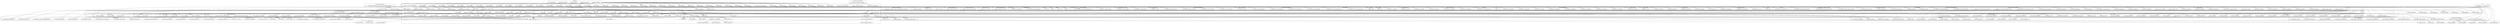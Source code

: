 digraph {
graph [overlap=false]
subgraph cluster_Catalyst_Dispatcher {
	label="Catalyst::Dispatcher";
	"Catalyst::Dispatcher::_invoke_as_path";
	"Catalyst::Dispatcher::setup_actions";
	"Catalyst::Dispatcher::get_actions";
	"Catalyst::Dispatcher::prepare_action";
	"Catalyst::Dispatcher::forward";
	"Catalyst::Dispatcher::new";
	"Catalyst::Dispatcher::get_action";
	"Catalyst::Dispatcher::dispatch";
	"Catalyst::Dispatcher::_find_component";
}
subgraph cluster_Catalyst {
	label="Catalyst";
	"Catalyst::path_to";
	"Catalyst::_context_class_accessor";
	"Catalyst::stats";
	"Catalyst::state";
	"Catalyst::_engine_accessor";
	"Catalyst::prepare";
	"Catalyst::setup_log";
	"Catalyst::setup_stats";
	"Catalyst::__ANON__[Catalyst.pm:44]";
	"Catalyst::BEGIN@41";
	"Catalyst::BEGIN@12";
	"Catalyst::depth";
	"Catalyst::log_request";
	"Catalyst::finalize_headers";
	"Catalyst::_engine_loader_accessor";
	"Catalyst::BEGIN@15";
	"Catalyst::prepare_request";
	"Catalyst::handle_request";
	"Catalyst::get_actions";
	"Catalyst::DESTROY";
	"Catalyst::BEGIN@36";
	"Catalyst::_has_uploadtmp";
	"Catalyst::BEGIN@37";
	"Catalyst::prepare_uploads";
	"Catalyst::execute";
	"Catalyst::BEGIN@23";
	"Catalyst::setup_components";
	"Catalyst::model";
	"Catalyst::error";
	"Catalyst::_setup_finished_accessor";
	"Catalyst::BEGIN@28";
	"Catalyst::BEGIN@25";
	"Catalyst::component";
	"Catalyst::setup_engine";
	"Catalyst::BEGIN@32";
	"Catalyst::finalize";
	"Catalyst::_filter_component";
	"Catalyst::BEGIN@27";
	"Catalyst::BEGIN@3";
	"Catalyst::CORE:sort";
	"Catalyst::_response_class_accessor";
	"Catalyst::__ANON__[Catalyst.pm:43]";
	"Catalyst::_request_class_accessor";
	"Catalyst::setup";
	"Catalyst::prepare_cookies";
	"Catalyst::BEGIN@358";
	"Catalyst::dispatch";
	"Catalyst::BEGIN@21";
	"Catalyst::import";
	"Catalyst::BEGIN@4";
	"Catalyst::_components_accessor";
	"Catalyst::setup_plugins";
	"Catalyst::BEGIN@35";
	"Catalyst::BEGIN@34";
	"Catalyst::locate_components";
	"Catalyst::req";
	"Catalyst::BEGIN@1683";
	"Catalyst::BEGIN@10";
	"Catalyst::stack";
	"Catalyst::_register_plugin";
	"Catalyst::psgi_app";
	"Catalyst::__ANON__[Catalyst.pm:48]";
	"Catalyst::BEGIN@9";
	"Catalyst::prepare_path";
	"Catalyst::CORE:match";
	"Catalyst::finalize_uploads";
	"Catalyst::BEGIN@1665";
	"Catalyst::response";
	"Catalyst::prepare_headers";
	"Catalyst::use_stats";
	"Catalyst::BEGIN@31";
	"Catalyst::finalize_body";
	"Catalyst::BEGIN@33";
	"Catalyst::finalize_cookies";
	"Catalyst::_stats_class_accessor";
	"Catalyst::BEGIN@13";
	"Catalyst::BEGIN@16";
	"Catalyst::_loading_psgi_file_accessor";
	"Catalyst::prepare_body_parameters";
	"Catalyst::_dispatcher_class_accessor";
	"Catalyst::BEGIN@29";
	"Catalyst::BEGIN@19";
	"Catalyst::_log_accessor";
	"Catalyst::forward";
	"Catalyst::prepare_body";
	"Catalyst::__ANON__[Catalyst.pm:1155]";
	"Catalyst::BEGIN@7";
	"Catalyst::setup_component";
	"Catalyst::_arguments_accessor";
	"Catalyst::BEGIN@3427";
	"Catalyst::prepare_parameters";
	"Catalyst::__ANON__[Catalyst.pm:2032]";
	"Catalyst::get_action";
	"Catalyst::BEGIN@8";
	"Catalyst::res";
	"Catalyst::BEGIN@22";
	"Catalyst::request";
	"Catalyst::BEGIN@18";
	"Catalyst::__ANON__[Catalyst.pm:1966]";
	"Catalyst::BEGIN@24";
	"Catalyst::BEGIN@30";
	"Catalyst::prepare_action";
	"Catalyst::__ANON__[Catalyst.pm:64]";
	"Catalyst::BEGIN@17";
	"Catalyst::BEGIN@1154";
	"Catalyst::BEGIN@39";
	"Catalyst::prepare_read";
	"Catalyst::CORE:ftdir";
	"Catalyst::_dispatcher_accessor";
	"Catalyst::debug";
	"Catalyst::setup_finalize";
	"Catalyst::new";
	"Catalyst::BEGIN@14";
	"Catalyst::BEGIN@20";
	"Catalyst::config";
	"Catalyst::prepare_query_parameters";
	"Catalyst::BEGIN@11";
	"Catalyst::BEGIN@26";
	"Catalyst::BEGIN@6";
	"Catalyst::setup_dispatcher";
	"Catalyst::setup_home";
	"Catalyst::log_response";
	"Catalyst::__ANON__[Catalyst.pm:56]";
	"Catalyst::CORE:subst";
	"Catalyst::BEGIN@38";
	"Catalyst::prepare_connection";
	"Catalyst::setup_actions";
}
subgraph cluster_Class_MOP_Mixin_HasMethods {
	label="Class::MOP::Mixin::HasMethods";
	"Class::MOP::Mixin::HasMethods::has_method";
	"Class::MOP::Mixin::HasMethods::add_method";
	"Class::MOP::Mixin::HasMethods::get_method";
}
subgraph cluster_Catalyst_DispatchType_Index {
	label="Catalyst::DispatchType::Index";
	"Catalyst::DispatchType::Index::match";
}
subgraph cluster_Catalyst_Exception {
	label="Catalyst::Exception";
	"Catalyst::Exception::meta";
	"Catalyst::Exception::BEGIN@63";
	"Catalyst::Exception::BEGIN@61";
	"Catalyst::Exception::BEGIN@58";
	"Catalyst::Exception::BEGIN@59";
}
subgraph cluster_CatalystX_Test_MockContext {
	label="CatalystX::Test::MockContext";
	"CatalystX::Test::MockContext::__ANON__[CatalystX/Test/MockContext.pm:26]";
}
subgraph cluster_Catalyst_Component {
	label="Catalyst::Component";
	"Catalyst::Component::expand_modules";
	"Catalyst::Component::COMPONENT";
	"Catalyst::Component::__plugins_accessor";
}
subgraph cluster_Catalyst_Request_Upload {
	label="Catalyst::Request::Upload";
	"Catalyst::Request::Upload::BEGIN@8";
	"Catalyst::Request::Upload::BEGIN@3";
	"Catalyst::Request::Upload::BEGIN@7";
	"Catalyst::Request::Upload::BEGIN@9";
	"Catalyst::Request::Upload::BEGIN@46";
	"Catalyst::Request::Upload::meta";
	"Catalyst::Request::Upload::BEGIN@10";
	"Catalyst::Request::Upload::BEGIN@6";
}
subgraph cluster_Catalyst_Plugin_ConfigLoader {
	label="Catalyst::Plugin::ConfigLoader";
	"Catalyst::Plugin::ConfigLoader::get_config_path";
	"Catalyst::Plugin::ConfigLoader::setup";
	"Catalyst::Plugin::ConfigLoader::load_config";
}
subgraph cluster_Tree_Simple {
	label="Tree::Simple";
	"Tree::Simple::BEGIN@7";
	"Tree::Simple::DESTROY";
	"Tree::Simple::BEGIN@11";
	"Tree::Simple::import";
	"Tree::Simple::BEGIN@6";
	"Tree::Simple::BEGIN@4";
	"Tree::Simple::BEGIN@29";
}
subgraph cluster_Catalyst_Request {
	label="Catalyst::Request";
	"Catalyst::Request::method";
	"Catalyst::Request::meta";
	"Catalyst::Request::BEGIN@6";
	"Catalyst::Request::new";
	"Catalyst::Request::BEGIN@3";
	"Catalyst::Request::BEGIN@11";
	"Catalyst::Request::BEGIN@5";
	"Catalyst::Request::headers";
	"Catalyst::Request::_has_body";
	"Catalyst::Request::BEGIN@4";
	"Catalyst::Request::BEGIN@13";
	"Catalyst::Request::BEGIN@7";
	"Catalyst::Request::cookies";
	"Catalyst::Request::BEGIN@9";
	"Catalyst::Request::args";
	"Catalyst::Request::DESTROY";
	"Catalyst::Request::BEGIN@8";
}
subgraph cluster_Scalar_Util {
	label="Scalar::Util";
	"Scalar::Util::blessed";
}
subgraph cluster_Catalyst_ClassData {
	label="Catalyst::ClassData";
	"Catalyst::ClassData::mk_classdata";
}
subgraph cluster_Catalyst_EngineLoader {
	label="Catalyst::EngineLoader";
	"Catalyst::EngineLoader::BEGIN@4";
	"Catalyst::EngineLoader::BEGIN@3";
	"Catalyst::EngineLoader::BEGIN@2";
	"Catalyst::EngineLoader::BEGIN@5";
	"Catalyst::EngineLoader::meta";
	"Catalyst::EngineLoader::catalyst_engine_class";
	"Catalyst::EngineLoader::new";
}
subgraph cluster_Catalyst_Action {
	label="Catalyst::Action";
	"Catalyst::Action::match";
	"Catalyst::Action::dispatch";
	"Catalyst::Action::execute";
}
subgraph cluster_utf8 {
	label="utf8";
	"utf8::import";
}
subgraph cluster_Try_Tiny {
	label="Try::Tiny";
	"Try::Tiny::catch";
	"Try::Tiny::try";
}
subgraph cluster_Path_Class_Dir {
	label="Path::Class::Dir";
	"Path::Class::Dir::new";
	"Path::Class::Dir::subdir";
	"Path::Class::Dir::stringify";
}
subgraph cluster_UNIVERSAL {
	label="UNIVERSAL";
	"UNIVERSAL::isa";
	"UNIVERSAL::can";
}
subgraph cluster_Path_Class_Entity {
	label="Path::Class::Entity";
	"Path::Class::Entity::boolify";
}
subgraph cluster_Moose_Meta_Class {
	label="Moose::Meta::Class";
	"Moose::Meta::Class::create";
	"Moose::Meta::Class::initialize";
	"Moose::Meta::Class::superclasses";
}
subgraph cluster_Class_Load {
	label="Class::Load";
	"Class::Load::load_class";
}
subgraph cluster_namespace_clean {
	label="namespace::clean";
	"namespace::clean::import";
}
subgraph cluster_Catalyst_Action_RenderView {
	label="Catalyst::Action::RenderView";
	"Catalyst::Action::RenderView::execute";
}
subgraph cluster_Class_MOP_Class_ {
	label="Class::MOP::Class:";
	"Class::MOP::Class:::before";
	"Class::MOP::Class:::around";
}
subgraph cluster_Catalyst_Model_KiokuDB {
	label="Catalyst::Model::KiokuDB";
	"Catalyst::Model::KiokuDB::ACCEPT_CONTEXT";
	"Catalyst::Model::KiokuDB::setup_scope_guard";
}
subgraph cluster_warnings {
	label="warnings";
	"warnings::unimport";
}
subgraph cluster_Catalyst_Exception_Go {
	label="Catalyst::Exception::Go";
	"Catalyst::Exception::Go::BEGIN@4";
	"Catalyst::Exception::Go::meta";
	"Catalyst::Exception::Go::BEGIN@3";
}
subgraph cluster_Catalyst_DispatchType_Path {
	label="Catalyst::DispatchType::Path";
	"Catalyst::DispatchType::Path::match";
}
subgraph cluster_Catalyst_Engine {
	label="Catalyst::Engine";
	"Catalyst::Engine::prepare_path";
	"Catalyst::Engine::prepare_connection";
	"Catalyst::Engine::prepare_query_parameters";
	"Catalyst::Engine::finalize_uploads";
	"Catalyst::Engine::prepare_parameters";
	"Catalyst::Engine::prepare_request";
	"Catalyst::Engine::__ANON__[Catalyst/Engine.pm:683]";
	"Catalyst::Engine::prepare_read";
	"Catalyst::Engine::build_psgi_app";
	"Catalyst::Engine::finalize_cookies";
	"Catalyst::Engine::prepare_body";
	"Catalyst::Engine::finalize_headers";
	"Catalyst::Engine::prepare_uploads";
	"Catalyst::Engine::finalize_body";
	"Catalyst::Engine::prepare_body_parameters";
}
subgraph cluster_Class_MOP_Class {
	label="Class::MOP::Class";
	"Class::MOP::Class::add_before_method_modifier";
	"Class::MOP::Class::make_immutable";
}
subgraph cluster_attributes {
	label="attributes";
	"attributes::import";
}
subgraph cluster_stemmaweb_Controller_Root {
	label="stemmaweb::Controller::Root";
	"stemmaweb::Controller::Root::variantgraph";
}
subgraph cluster_Moose_Object {
	label="Moose::Object";
	"Moose::Object::new";
}
subgraph cluster_main {
	label="main";
	"main::BEGIN@9";
	"main::RUNTIME";
}
subgraph cluster_Class_MOP_Mixin_AttributeCore {
	label="Class::MOP::Mixin::AttributeCore";
	"Class::MOP::Mixin::AttributeCore::default";
}
subgraph cluster_Moose {
	label="Moose";
	"Moose::with";
	"Moose::around";
	"Moose::has";
	"Moose::extends";
}
subgraph cluster_Catalyst_View_TT {
	label="Catalyst::View::TT";
	"Catalyst::View::TT::new";
}
subgraph cluster_Class_MOP_Method_Wrapped {
	label="Class::MOP::Method::Wrapped";
	"Class::MOP::Method::Wrapped::__ANON__[Class/MOP/Method/Wrapped.pm:51]";
}
subgraph cluster_stemmaweb_View_SVG {
	label="stemmaweb::View::SVG";
	"stemmaweb::View::SVG::process";
}
subgraph cluster_Exporter {
	label="Exporter";
	"Exporter::import";
}
subgraph cluster_Catalyst_Controller {
	label="Catalyst::Controller";
	"Catalyst::Controller::_BEGIN";
	"Catalyst::Controller::_END";
	"Catalyst::Controller::BEGIN@10";
	"Catalyst::Controller::BEGIN@140";
	"Catalyst::Controller::__action_class_accessor";
	"Catalyst::Controller::meta";
	"Catalyst::Controller::BEGIN@121";
	"Catalyst::Controller::_ACTION";
	"Catalyst::Controller::BEGIN@11";
	"Catalyst::Controller::BEGIN@3";
	"Catalyst::Controller::BEGIN@111";
	"Catalyst::Controller::BEGIN@5";
	"Catalyst::Controller::_AUTO";
	"Catalyst::Controller::_DISPATCH";
	"Catalyst::Controller::BEGIN@132";
	"Catalyst::Controller::BEGIN@4";
	"Catalyst::Controller::__dispatch_steps_accessor";
	"Catalyst::Controller::BEGIN@103";
	"Catalyst::Controller::BEGIN@8";
	"Catalyst::Controller::BEGIN@12";
	"Catalyst::Controller::BEGIN@6";
}
subgraph cluster_Plack_Middleware_IIS6ScriptNameFix {
	label="Plack::Middleware::IIS6ScriptNameFix";
	"Plack::Middleware::IIS6ScriptNameFix::BEGIN@4";
	"Plack::Middleware::IIS6ScriptNameFix::BEGIN@3";
}
subgraph cluster_Plack_Middleware_ReverseProxy {
	label="Plack::Middleware::ReverseProxy";
	"Plack::Middleware::ReverseProxy::BEGIN@6";
	"Plack::Middleware::ReverseProxy::BEGIN@5";
	"Plack::Middleware::ReverseProxy::BEGIN@4";
	"Plack::Middleware::ReverseProxy::BEGIN@3";
}
subgraph cluster_Catalyst_Log {
	label="Catalyst::Log";
	"Catalyst::Log::BEGIN@8";
	"Catalyst::Log::_flush";
	"Catalyst::Log::BEGIN@3";
	"Catalyst::Log::meta";
	"Catalyst::Log::BEGIN@131";
	"Catalyst::Log::BEGIN@7";
	"Catalyst::Log::BEGIN@6";
	"Catalyst::Log::new";
}
subgraph cluster_Data_OptList {
	label="Data::OptList";
	"Data::OptList::mkopt";
}
subgraph cluster_Catalyst_Utils {
	label="Catalyst::Utils";
	"Catalyst::Utils::ensure_class_loaded";
	"Catalyst::Utils::BEGIN@9";
	"Catalyst::Utils::BEGIN@7";
	"Catalyst::Utils::BEGIN@10";
	"Catalyst::Utils::BEGIN@6";
	"Catalyst::Utils::BEGIN@8";
	"Catalyst::Utils::BEGIN@4";
	"Catalyst::Utils::resolve_namespace";
	"Catalyst::Utils::BEGIN@13";
	"Catalyst::Utils::class2classsuffix";
	"Catalyst::Utils::BEGIN@11";
	"Catalyst::Utils::BEGIN@3";
	"Catalyst::Utils::home";
	"Catalyst::Utils::BEGIN@5";
	"Catalyst::Utils::env_value";
}
subgraph cluster_Module_Pluggable_Object {
	label="Module::Pluggable::Object";
	"Module::Pluggable::Object::BEGIN@4";
	"Module::Pluggable::Object::plugins";
	"Module::Pluggable::Object::BEGIN@7";
	"Module::Pluggable::Object::BEGIN@3";
	"Module::Pluggable::Object::BEGIN@8";
	"Module::Pluggable::Object::BEGIN@5";
	"Module::Pluggable::Object::new";
	"Module::Pluggable::Object::BEGIN@6";
	"Module::Pluggable::Object::BEGIN@9";
}
subgraph cluster_Catalyst_Exception_Detach {
	label="Catalyst::Exception::Detach";
	"Catalyst::Exception::Detach::BEGIN@4";
	"Catalyst::Exception::Detach::BEGIN@3";
	"Catalyst::Exception::Detach::meta";
}
subgraph cluster_Path_Class_File {
	label="Path::Class::File";
	"Path::Class::File::new";
}
subgraph cluster_Plack_Middleware_Conditional {
	label="Plack::Middleware::Conditional";
	"Plack::Middleware::Conditional::BEGIN@3";
	"Plack::Middleware::Conditional::BEGIN@5";
	"Plack::Middleware::Conditional::BEGIN@2";
}
subgraph cluster_Catalyst_Exception_Base {
	label="Catalyst::Exception::Base";
	"Catalyst::Exception::Base::meta";
	"Catalyst::Exception::Base::BEGIN@48";
	"Catalyst::Exception::Base::BEGIN@47";
}
subgraph cluster_Text_SimpleTable {
	label="Text::SimpleTable";
	"Text::SimpleTable::BEGIN@6";
	"Text::SimpleTable::BEGIN@5";
}
subgraph cluster_Plack_Middleware {
	label="Plack::Middleware";
	"Plack::Middleware::import";
}
subgraph cluster_Catalyst_Plugin_Unicode_Encoding {
	label="Catalyst::Plugin::Unicode::Encoding";
	"Catalyst::Plugin::Unicode::Encoding::setup";
	"Catalyst::Plugin::Unicode::Encoding::prepare_action";
	"Catalyst::Plugin::Unicode::Encoding::prepare_uploads";
	"Catalyst::Plugin::Unicode::Encoding::finalize_headers";
}
subgraph cluster_Tree_Simple_Visitor_FindByUID {
	label="Tree::Simple::Visitor::FindByUID";
	"Tree::Simple::Visitor::FindByUID::BEGIN@4";
	"Tree::Simple::Visitor::FindByUID::BEGIN@11";
	"Tree::Simple::Visitor::FindByUID::BEGIN@9";
	"Tree::Simple::Visitor::FindByUID::BEGIN@5";
}
subgraph cluster_Moose_Exporter {
	label="Moose::Exporter";
	"Moose::Exporter::__ANON__[Moose/Exporter.pm:492]";
	"Moose::Exporter::__ANON__[Moose/Exporter.pm:678]";
}
subgraph cluster_Moose_Util_TypeConstraints {
	label="Moose::Util::TypeConstraints";
	"Moose::Util::TypeConstraints::subtype";
	"Moose::Util::TypeConstraints::as";
	"Moose::Util::TypeConstraints::duck_type";
}
subgraph cluster_B_Hooks_EndOfScope {
	label="B::Hooks::EndOfScope";
	"B::Hooks::EndOfScope::__ANON__[B/Hooks/EndOfScope.pm:26]";
}
subgraph cluster_Sub_Install {
	label="Sub::Install";
	"Sub::Install::__ANON__[Sub/Install.pm:284]";
}
subgraph cluster_Catalyst_Stats {
	label="Catalyst::Stats";
	"Catalyst::Stats::new";
	"Catalyst::Stats::enable";
	"Catalyst::Stats::DESTROY";
}
subgraph cluster_Class_C3_Adopt_NEXT {
	label="Class::C3::Adopt::NEXT";
	"Class::C3::Adopt::NEXT::import";
}
subgraph cluster_Sub_Exporter {
	label="Sub::Exporter";
	"Sub::Exporter::__ANON__[Sub/Exporter.pm:756]";
}
subgraph cluster_Moose_Util {
	label="Moose::Util";
	"Moose::Util::apply_all_roles";
	"Moose::Util::find_meta";
}
subgraph cluster_Class_MOP {
	label="Class::MOP";
	"Class::MOP::get_metaclass_by_name";
	"Class::MOP::load_class";
}
subgraph cluster_stemmaweb {
	label="stemmaweb";
	"stemmaweb::dispatch";
	"stemmaweb::BEGIN@19";
	"stemmaweb::finalize";
	"stemmaweb::prepare_action";
	"stemmaweb::setup_finalize";
}
subgraph cluster_Plack_Middleware_LighttpdScriptNameFix {
	label="Plack::Middleware::LighttpdScriptNameFix";
	"Plack::Middleware::LighttpdScriptNameFix::BEGIN@3";
	"Plack::Middleware::LighttpdScriptNameFix::BEGIN@2";
	"Plack::Middleware::LighttpdScriptNameFix::BEGIN@4";
}
subgraph cluster_Class_MOP_Package {
	label="Class::MOP::Package";
	"Class::MOP::Package::name";
}
subgraph cluster_Catalyst_Response {
	label="Catalyst::Response";
	"Catalyst::Response::new";
	"Catalyst::Response::BEGIN@5";
	"Catalyst::Response::content_length";
	"Catalyst::Response::finalized_headers";
	"Catalyst::Response::meta";
	"Catalyst::Response::BEGIN@3";
	"Catalyst::Response::BEGIN@6";
	"Catalyst::Response::status";
	"Catalyst::Response::redirect";
	"Catalyst::Response::BEGIN@4";
	"Catalyst::Response::body";
}
"Catalyst::BEGIN@16" -> "Catalyst::Controller::meta";
"Catalyst::BEGIN@39" -> "Plack::Middleware::LighttpdScriptNameFix::BEGIN@2";
"Catalyst::__ANON__[Catalyst.pm:56]" -> "Catalyst::Request::new";
"Catalyst::execute" -> "Catalyst::depth";
"Catalyst::finalize_body" -> "Catalyst::Engine::finalize_body";
"Catalyst::BEGIN@26" -> "Tree::Simple::BEGIN@7";
"Catalyst::CORE:ftdir" -> "Path::Class::Dir::stringify";
"Catalyst::component" -> "Catalyst::_filter_component";
"Catalyst::model" -> "Catalyst::_filter_component";
"Catalyst::BEGIN@12" -> "Catalyst::Request::BEGIN@4";
"Catalyst::BEGIN@14" -> "Moose::Util::TypeConstraints::duck_type";
"Catalyst::BEGIN@36" -> "Plack::Middleware::import";
"Catalyst::BEGIN@39" -> "Plack::Middleware::import";
"Catalyst::BEGIN@37" -> "Plack::Middleware::import";
"Catalyst::BEGIN@38" -> "Plack::Middleware::import";
"Catalyst::prepare" -> "Catalyst::Stats::new";
"stemmaweb::BEGIN@19" -> "Catalyst::BEGIN@35";
"Catalyst::setup_components" -> "Catalyst::Component::expand_modules";
"Catalyst::finalize_headers" -> "Scalar::Util::blessed";
"Catalyst::setup_plugins" -> "Scalar::Util::blessed";
"Catalyst::setup_component" -> "Scalar::Util::blessed";
"Catalyst::prepare_action" -> "Catalyst::Dispatcher::prepare_action";
"Catalyst::BEGIN@14" -> "Moose::Util::TypeConstraints::as";
"Catalyst::BEGIN@32" -> "Moose::extends";
"stemmaweb::BEGIN@19" -> "Catalyst::BEGIN@22";
"Catalyst::BEGIN@14" -> "Catalyst::Response::BEGIN@5";
"Catalyst::BEGIN@16" -> "Catalyst::Controller::BEGIN@4";
"Catalyst::setup_component" -> "Catalyst::config";
"Catalyst::path_to" -> "Catalyst::config";
"Catalyst::__ANON__[Catalyst.pm:2032]" -> "Catalyst::config";
"Catalyst::prepare" -> "Catalyst::config";
"Catalyst::setup" -> "Catalyst::config";
"Catalyst::setup_home" -> "Catalyst::config";
"Catalyst::setup_components" -> "Catalyst::config";
"Catalyst::BEGIN@38" -> "Plack::Middleware::IIS6ScriptNameFix::BEGIN@4";
"CatalystX::Test::MockContext::__ANON__[CatalystX/Test/MockContext.pm:26]" -> "Catalyst::prepare";
"Catalyst::__ANON__[Catalyst.pm:1966]" -> "Catalyst::prepare";
"Catalyst::Engine::__ANON__[Catalyst/Engine.pm:683]" -> "Catalyst::handle_request";
"Catalyst::BEGIN@13" -> "Catalyst::Request::Upload::BEGIN@3";
"Catalyst::forward" -> "Catalyst::Dispatcher::forward";
"Catalyst::Plugin::Unicode::Encoding::prepare_uploads" -> "Catalyst::prepare_uploads";
"Catalyst::Controller::_ACTION" -> "Catalyst::error";
"Catalyst::Controller::_END" -> "Catalyst::error";
"Catalyst::finalize" -> "Catalyst::error";
"stemmaweb::BEGIN@19" -> "Catalyst::BEGIN@27";
"Catalyst::BEGIN@16" -> "Catalyst::Controller::BEGIN@121";
"Catalyst::BEGIN@38" -> "Plack::Middleware::IIS6ScriptNameFix::BEGIN@3";
"Catalyst::BEGIN@32" -> "Catalyst::EngineLoader::meta";
"Catalyst::BEGIN@9" -> "Catalyst::Exception::Detach::BEGIN@4";
"stemmaweb::BEGIN@19" -> "Catalyst::BEGIN@13";
"stemmaweb::BEGIN@19" -> "Catalyst::BEGIN@16";
"Catalyst::prepare_parameters" -> "Catalyst::prepare_body_parameters";
"Catalyst::BEGIN@15" -> "Catalyst::Utils::BEGIN@3";
"Catalyst::BEGIN@11" -> "Catalyst::Log::BEGIN@6";
"Catalyst::import" -> "Catalyst::_arguments_accessor";
"Catalyst::setup" -> "Catalyst::_arguments_accessor";
"Class::MOP::Class:::around" -> "Catalyst::res";
"stemmaweb::View::SVG::process" -> "Catalyst::res";
"Catalyst::Plugin::Unicode::Encoding::finalize_headers" -> "Catalyst::res";
"Catalyst::prepare_connection" -> "Catalyst::Engine::prepare_connection";
"Catalyst::BEGIN@32" -> "Catalyst::EngineLoader::BEGIN@2";
"Catalyst::prepare_body" -> "Catalyst::_engine_accessor";
"Catalyst::psgi_app" -> "Catalyst::_engine_accessor";
"Catalyst::setup_engine" -> "Catalyst::_engine_accessor";
"Catalyst::finalize" -> "Catalyst::_engine_accessor";
"Catalyst::prepare_parameters" -> "Catalyst::_engine_accessor";
"Catalyst::prepare_path" -> "Catalyst::_engine_accessor";
"Catalyst::finalize_uploads" -> "Catalyst::_engine_accessor";
"Catalyst::__ANON__[Catalyst.pm:2032]" -> "Catalyst::_engine_accessor";
"Catalyst::finalize_cookies" -> "Catalyst::_engine_accessor";
"Catalyst::finalize_body" -> "Catalyst::_engine_accessor";
"Catalyst::prepare_read" -> "Catalyst::_engine_accessor";
"Catalyst::finalize_headers" -> "Catalyst::_engine_accessor";
"Catalyst::prepare_request" -> "Catalyst::_engine_accessor";
"Catalyst::prepare_query_parameters" -> "Catalyst::_engine_accessor";
"Catalyst::prepare_body_parameters" -> "Catalyst::_engine_accessor";
"Catalyst::prepare_uploads" -> "Catalyst::_engine_accessor";
"Catalyst::prepare_connection" -> "Catalyst::_engine_accessor";
"Catalyst::setup_engine" -> "Catalyst::_engine_loader_accessor";
"stemmaweb::Controller::Root::variantgraph" -> "Catalyst::model";
"main::RUNTIME" -> "Catalyst::model";
"stemmaweb::BEGIN@19" -> "Catalyst::BEGIN@25";
"Catalyst::BEGIN@36" -> "Plack::Middleware::Conditional::BEGIN@5";
"Catalyst::BEGIN@15" -> "Catalyst::Utils::BEGIN@9";
"main::BEGIN@9" -> "Catalyst::import";
"stemmaweb::BEGIN@19" -> "Catalyst::import";
"Catalyst::path_to" -> "Path::Class::File::new";
"Catalyst::BEGIN@14" -> "Catalyst::Response::BEGIN@3";
"Catalyst::BEGIN@11" -> "Class::MOP::Mixin::HasMethods::get_method";
"Catalyst::BEGIN@16" -> "Catalyst::Controller::BEGIN@111";
"Catalyst::finalize" -> "Catalyst::finalize_body";
"stemmaweb::BEGIN@19" -> "Catalyst::BEGIN@33";
"Catalyst::__ANON__[Catalyst.pm:1966]" -> "stemmaweb::finalize";
"Catalyst::Plugin::Unicode::Encoding::setup" -> "Catalyst::__ANON__[Catalyst.pm:1155]";
"stemmaweb::BEGIN@19" -> "Catalyst::BEGIN@8";
"Catalyst::Plugin::Unicode::Encoding::prepare_action" -> "Catalyst::prepare_action";
"stemmaweb::BEGIN@19" -> "Catalyst::BEGIN@39";
"Catalyst::prepare_cookies" -> "Catalyst::Request::cookies";
"stemmaweb::BEGIN@19" -> "Catalyst::BEGIN@20";
"Catalyst::BEGIN@11" -> "Catalyst::Log::meta";
"Catalyst::finalize_headers" -> "Catalyst::Response::status";
"Catalyst::finalize" -> "Catalyst::Response::status";
"Catalyst::prepare_request" -> "Catalyst::Engine::prepare_request";
"Catalyst::BEGIN@27" -> "Tree::Simple::Visitor::FindByUID::BEGIN@9";
"Catalyst::BEGIN@12" -> "Moose::has";
"Catalyst::BEGIN@32" -> "Moose::has";
"Catalyst::BEGIN@10" -> "Moose::has";
"Catalyst::BEGIN@9" -> "Moose::has";
"Catalyst::BEGIN@13" -> "Moose::has";
"Catalyst::BEGIN@16" -> "Moose::has";
"Catalyst::BEGIN@14" -> "Moose::has";
"Catalyst::BEGIN@11" -> "Moose::has";
"Catalyst::BEGIN@15" -> "Catalyst::Utils::BEGIN@13";
"Catalyst::setup_home" -> "Catalyst::Utils::home";
"Catalyst::BEGIN@16" -> "Catalyst::Controller::BEGIN@6";
"Catalyst::__ANON__[Catalyst.pm:64]" -> "Catalyst::Response::new";
"Catalyst::setup_component" -> "Catalyst::Component::COMPONENT";
"Catalyst::BEGIN@12" -> "Catalyst::Request::BEGIN@13";
"Catalyst::BEGIN@19" -> "Module::Pluggable::Object::BEGIN@9";
"Catalyst::finalize" -> "Catalyst::finalize_uploads";
"Catalyst::BEGIN@20" -> "Text::SimpleTable::BEGIN@6";
"Catalyst::BEGIN@26" -> "Tree::Simple::import";
"Catalyst::BEGIN@12" -> "Catalyst::Request::BEGIN@9";
"Catalyst::BEGIN@11" -> "Catalyst::Log::BEGIN@131";
"Catalyst::prepare_body" -> "Catalyst::request";
"Catalyst::finalize" -> "Catalyst::request";
"Catalyst::prepare_headers" -> "Catalyst::request";
"Catalyst::prepare_cookies" -> "Catalyst::request";
"Catalyst::req" -> "Catalyst::request";
"stemmaweb::BEGIN@19" -> "Catalyst::BEGIN@30";
"Catalyst::path_to" -> "Catalyst::CORE:ftdir";
"Catalyst::log_request" -> "Catalyst::debug";
"Catalyst::Action::RenderView::execute" -> "Catalyst::debug";
"Class::MOP::Class:::before" -> "Catalyst::debug";
"Catalyst::View::TT::new" -> "Catalyst::debug";
"Catalyst::Model::KiokuDB::setup_scope_guard" -> "Catalyst::debug";
"Catalyst::Dispatcher::setup_actions" -> "Catalyst::debug";
"Catalyst::Dispatcher::prepare_action" -> "Catalyst::debug";
"Catalyst::prepare" -> "Catalyst::debug";
"Catalyst::setup_stats" -> "Catalyst::debug";
"Catalyst::__ANON__[Catalyst.pm:1966]" -> "Catalyst::debug";
"Catalyst::log_response" -> "Catalyst::debug";
"Catalyst::Plugin::ConfigLoader::load_config" -> "Catalyst::debug";
"Catalyst::setup" -> "Catalyst::debug";
"stemmaweb::BEGIN@19" -> "Catalyst::BEGIN@11";
"Catalyst::setup" -> "Catalyst::setup_dispatcher";
"Catalyst::BEGIN@8" -> "Catalyst::Exception::BEGIN@58";
"Catalyst::BEGIN@37" -> "Plack::Middleware::ReverseProxy::BEGIN@4";
"Catalyst::finalize" -> "Catalyst::log_response";
"Catalyst::__ANON__[Catalyst.pm:2032]" -> "Catalyst::prepare_connection";
"Catalyst::path_to" -> "Path::Class::Dir::new";
"Catalyst::setup_home" -> "Path::Class::Dir::new";
"Catalyst::prepare" -> "Try::Tiny::try";
"Catalyst::handle_request" -> "Try::Tiny::try";
"Catalyst::setup_plugins" -> "Moose::Util::apply_all_roles";
"Catalyst::BEGIN@19" -> "Module::Pluggable::Object::BEGIN@7";
"Catalyst::_register_plugin" -> "Class::Load::load_class";
"Catalyst::setup_engine" -> "Class::Load::load_class";
"Catalyst::setup_plugins" -> "Class::Load::load_class";
"Catalyst::setup_dispatcher" -> "Class::Load::load_class";
"Catalyst::setup" -> "Catalyst::setup_components";
"Catalyst::BEGIN@16" -> "Catalyst::Controller::__action_class_accessor";
"Class::MOP::Class:::around" -> "Catalyst::dispatch";
"Catalyst::BEGIN@16" -> "Catalyst::Controller::BEGIN@132";
"Catalyst::setup_components" -> "Catalyst::locate_components";
"Catalyst::depth" -> "Catalyst::stack";
"Catalyst::execute" -> "Catalyst::stack";
"Catalyst::__ANON__[Catalyst.pm:2032]" -> "Catalyst::prepare_path";
"Catalyst::__ANON__[Catalyst.pm:2032]" -> "Catalyst::prepare_headers";
"Catalyst::BEGIN@26" -> "Tree::Simple::BEGIN@4";
"stemmaweb::BEGIN@19" -> "Catalyst::BEGIN@31";
"Catalyst::BEGIN@13" -> "Catalyst::Request::Upload::BEGIN@6";
"Catalyst::get_actions" -> "Catalyst::Dispatcher::get_actions";
"stemmaweb::BEGIN@19" -> "Catalyst::BEGIN@19";
"Catalyst::__ANON__[Catalyst.pm:2032]" -> "Catalyst::prepare_read";
"Class::MOP::Method::Wrapped::__ANON__[Class/MOP/Method/Wrapped.pm:51]" -> "Catalyst::setup_finalize";
"Catalyst::BEGIN@9" -> "Catalyst::Exception::Detach::meta";
"Catalyst::prepare_body" -> "Catalyst::Engine::prepare_body";
"Catalyst::prepare" -> "Try::Tiny::catch";
"Catalyst::handle_request" -> "Try::Tiny::catch";
"stemmaweb::BEGIN@19" -> "Catalyst::BEGIN@12";
"Catalyst::BEGIN@16" -> "Catalyst::Controller::BEGIN@103";
"Catalyst::__ANON__[Catalyst.pm:1966]" -> "Catalyst::Stats::DESTROY";
"Catalyst::Action::dispatch" -> "Catalyst::execute";
"Catalyst::BEGIN@16" -> "Catalyst::Controller::BEGIN@12";
"Catalyst::BEGIN@32" -> "Catalyst::EngineLoader::BEGIN@4";
"Class::MOP::Method::Wrapped::__ANON__[Class/MOP/Method/Wrapped.pm:51]" -> "Catalyst::finalize";
"Catalyst::__ANON__[Catalyst.pm:56]" -> "Catalyst::_request_class_accessor";
"Catalyst::BEGIN@31" -> "Sub::Exporter::__ANON__[Sub/Exporter.pm:756]";
"Catalyst::BEGIN@6" -> "Sub::Exporter::__ANON__[Sub/Exporter.pm:756]";
"Catalyst::BEGIN@13" -> "Catalyst::Request::Upload::BEGIN@10";
"Catalyst::finalize_headers" -> "Catalyst::finalize_cookies";
"Catalyst::setup_dispatcher" -> "Catalyst::_dispatcher_class_accessor";
"stemmaweb::Controller::Root::variantgraph" -> "Catalyst::forward";
"Catalyst::Controller::_DISPATCH" -> "Catalyst::forward";
"Catalyst::Dispatcher::dispatch" -> "Catalyst::forward";
"Catalyst::BEGIN@16" -> "Catalyst::Controller::BEGIN@140";
"Catalyst::setup_home" -> "Path::Class::Entity::boolify";
"Catalyst::BEGIN@8" -> "Catalyst::Exception::Base::meta";
"Catalyst::setup_dispatcher" -> "Catalyst::Dispatcher::new";
"Catalyst::BEGIN@37" -> "Plack::Middleware::ReverseProxy::BEGIN@3";
"stemmaweb::BEGIN@19" -> "Catalyst::BEGIN@26";
"Catalyst::BEGIN@7" -> "namespace::clean::import";
"Catalyst::BEGIN@19" -> "Module::Pluggable::Object::BEGIN@5";
"Catalyst::BEGIN@12" -> "Catalyst::Request::BEGIN@8";
"Catalyst::psgi_app" -> "Catalyst::Engine::build_psgi_app";
"Catalyst::BEGIN@39" -> "Plack::Middleware::LighttpdScriptNameFix::BEGIN@4";
"Catalyst::__ANON__[Catalyst.pm:2032]" -> "Catalyst::prepare_request";
"Catalyst::setup_engine" -> "Moose::Object::new";
"Catalyst::setup" -> "Catalyst::Plugin::ConfigLoader::setup";
"Catalyst::prepare_uploads" -> "Catalyst::Engine::prepare_uploads";
"Catalyst::BEGIN@13" -> "Catalyst::Request::Upload::BEGIN@8";
"Catalyst::component" -> "Catalyst::_components_accessor";
"Catalyst::setup" -> "Catalyst::_components_accessor";
"Catalyst::model" -> "Catalyst::_components_accessor";
"Catalyst::setup_components" -> "Catalyst::_components_accessor";
"Catalyst::setup" -> "Catalyst::setup_plugins";
"Class::MOP::Mixin::AttributeCore::default" -> "Catalyst::__ANON__[Catalyst.pm:48]";
"Catalyst::finalize_headers" -> "Catalyst::response";
"Catalyst::finalize" -> "Catalyst::response";
"Catalyst::res" -> "Catalyst::response";
"Catalyst::setup_plugins" -> "Moose::Util::find_meta";
"Catalyst::BEGIN@11" -> "Catalyst::Log::BEGIN@3";
"Catalyst::BEGIN@12" -> "B::Hooks::EndOfScope::__ANON__[B/Hooks/EndOfScope.pm:26]";
"Catalyst::BEGIN@15" -> "B::Hooks::EndOfScope::__ANON__[B/Hooks/EndOfScope.pm:26]";
"Catalyst::BEGIN@32" -> "B::Hooks::EndOfScope::__ANON__[B/Hooks/EndOfScope.pm:26]";
"Catalyst::BEGIN@10" -> "B::Hooks::EndOfScope::__ANON__[B/Hooks/EndOfScope.pm:26]";
"Catalyst::BEGIN@9" -> "B::Hooks::EndOfScope::__ANON__[B/Hooks/EndOfScope.pm:26]";
"Catalyst::BEGIN@13" -> "B::Hooks::EndOfScope::__ANON__[B/Hooks/EndOfScope.pm:26]";
"Catalyst::BEGIN@16" -> "B::Hooks::EndOfScope::__ANON__[B/Hooks/EndOfScope.pm:26]";
"Catalyst::BEGIN@8" -> "B::Hooks::EndOfScope::__ANON__[B/Hooks/EndOfScope.pm:26]";
"Catalyst::BEGIN@14" -> "B::Hooks::EndOfScope::__ANON__[B/Hooks/EndOfScope.pm:26]";
"Catalyst::BEGIN@16" -> "Catalyst::Controller::BEGIN@10";
"Try::Tiny::try" -> "Catalyst::__ANON__[Catalyst.pm:1966]";
"stemmaweb::BEGIN@19" -> "Catalyst::BEGIN@24";
"Catalyst::BEGIN@10" -> "Moose::with";
"Catalyst::BEGIN@9" -> "Moose::with";
"Catalyst::BEGIN@12" -> "Moose::with";
"Catalyst::BEGIN@13" -> "Moose::with";
"Catalyst::BEGIN@16" -> "Moose::with";
"Catalyst::BEGIN@8" -> "Moose::with";
"Catalyst::BEGIN@14" -> "Moose::with";
"Catalyst::BEGIN@11" -> "Moose::with";
"Catalyst::forward" -> "Catalyst::_dispatcher_accessor";
"Catalyst::dispatch" -> "Catalyst::_dispatcher_accessor";
"Catalyst::get_actions" -> "Catalyst::_dispatcher_accessor";
"Catalyst::get_action" -> "Catalyst::_dispatcher_accessor";
"Catalyst::setup_dispatcher" -> "Catalyst::_dispatcher_accessor";
"Catalyst::setup_actions" -> "Catalyst::_dispatcher_accessor";
"Catalyst::prepare_action" -> "Catalyst::_dispatcher_accessor";
"Catalyst::BEGIN@15" -> "Catalyst::Utils::BEGIN@11";
"Catalyst::request" -> "Catalyst::__ANON__[Catalyst.pm:56]";
"Catalyst::BEGIN@27" -> "Tree::Simple::Visitor::FindByUID::BEGIN@5";
"Catalyst::BEGIN@12" -> "Catalyst::Request::meta";
"Catalyst::BEGIN@3427" -> "Moose::Exporter::__ANON__[Moose/Exporter.pm:678]";
"Catalyst::setup" -> "Catalyst::setup_log";
"stemmaweb::BEGIN@19" -> "Catalyst::BEGIN@41";
"Catalyst::prepare_path" -> "Catalyst::Engine::prepare_path";
"Catalyst::prepare" -> "Catalyst::log_request";
"Catalyst::execute" -> "Catalyst::Action::RenderView::execute";
"Catalyst::locate_components" -> "Module::Pluggable::Object::plugins";
"stemmaweb::BEGIN@19" -> "Catalyst::BEGIN@36";
"Catalyst::BEGIN@3" -> "Moose::Exporter::__ANON__[Moose/Exporter.pm:492]";
"Catalyst::BEGIN@28" -> "Class::C3::Adopt::NEXT::import";
"stemmaweb::BEGIN@19" -> "Catalyst::BEGIN@3";
"Catalyst::locate_components" -> "Catalyst::CORE:sort";
"Catalyst::setup" -> "Catalyst::CORE:sort";
"Catalyst::BEGIN@13" -> "Catalyst::Request::Upload::BEGIN@46";
"Catalyst::BEGIN@8" -> "Catalyst::Exception::Base::BEGIN@47";
"Catalyst::BEGIN@11" -> "Class::MOP::Mixin::HasMethods::add_method";
"Catalyst::finalize" -> "Catalyst::Request::method";
"main::RUNTIME" -> "Catalyst::psgi_app";
"Catalyst::_register_plugin" -> "Class::MOP::get_metaclass_by_name";
"Catalyst::BEGIN@11" -> "Class::MOP::get_metaclass_by_name";
"Catalyst::BEGIN@12" -> "Catalyst::Request::BEGIN@6";
"Catalyst::prepare_body_parameters" -> "Catalyst::Engine::prepare_body_parameters";
"Catalyst::BEGIN@32" -> "Moose::around";
"Catalyst::BEGIN@12" -> "Moose::around";
"Catalyst::BEGIN@16" -> "Moose::around";
"Catalyst::BEGIN@11" -> "Moose::around";
"stemmaweb::BEGIN@19" -> "Catalyst::BEGIN@29";
"stemmaweb::BEGIN@19" -> "Catalyst::BEGIN@18";
"Catalyst::response" -> "Catalyst::__ANON__[Catalyst.pm:64]";
"Catalyst::BEGIN@15" -> "Catalyst::Utils::BEGIN@7";
"Catalyst::__ANON__[Catalyst.pm:2032]" -> "Catalyst::prepare_query_parameters";
"Catalyst::BEGIN@10" -> "Catalyst::Exception::Go::meta";
"Catalyst::BEGIN@19" -> "Module::Pluggable::Object::BEGIN@3";
"Catalyst::prepare_headers" -> "Catalyst::Request::headers";
"Catalyst::BEGIN@8" -> "Catalyst::Exception::meta";
"Catalyst::Controller::_BEGIN" -> "Catalyst::get_actions";
"Catalyst::Controller::_AUTO" -> "Catalyst::get_actions";
"Catalyst::Controller::_END" -> "Catalyst::get_actions";
"Catalyst::BEGIN@35" -> "Exporter::import";
"Catalyst::BEGIN@34" -> "Exporter::import";
"Catalyst::BEGIN@30" -> "Exporter::import";
"Catalyst::BEGIN@29" -> "Exporter::import";
"Catalyst::BEGIN@16" -> "Catalyst::Controller::BEGIN@8";
"stemmaweb::BEGIN@19" -> "Catalyst::BEGIN@28";
"Catalyst::BEGIN@11" -> "Class::MOP::Class::add_before_method_modifier";
"stemmaweb::BEGIN@19" -> "Catalyst::BEGIN@358";
"Catalyst::BEGIN@9" -> "Catalyst::Exception::Detach::BEGIN@3";
"Catalyst::finalize_headers" -> "Catalyst::Response::redirect";
"stemmaweb::BEGIN@19" -> "Catalyst::BEGIN@9";
"Catalyst::BEGIN@20" -> "Text::SimpleTable::BEGIN@5";
"Catalyst::finalize_headers" -> "Catalyst::CORE:match";
"Catalyst::setup" -> "Catalyst::CORE:match";
"Catalyst::setup_components" -> "Catalyst::CORE:match";
"Catalyst::BEGIN@19" -> "Module::Pluggable::Object::BEGIN@8";
"stemmaweb::BEGIN@19" -> "Catalyst::BEGIN@1665";
"Catalyst::prepare" -> "Catalyst::use_stats";
"Catalyst::execute" -> "Catalyst::use_stats";
"Catalyst::finalize" -> "Catalyst::use_stats";
"Catalyst::prepare_body" -> "Catalyst::Plugin::Unicode::Encoding::prepare_uploads";
"Catalyst::get_action" -> "Catalyst::Dispatcher::get_action";
"Catalyst::__ANON__[Catalyst.pm:2032]" -> "Catalyst::prepare_body";
"stemmaweb::BEGIN@19" -> "Catalyst::BEGIN@1154";
"stemmaweb::BEGIN@19" -> "Catalyst::BEGIN@14";
"Catalyst::prepare_read" -> "Catalyst::Engine::prepare_read";
"Catalyst::__ANON__[Catalyst.pm:1966]" -> "Catalyst::Request::DESTROY";
"Catalyst::BEGIN@27" -> "Tree::Simple::Visitor::FindByUID::BEGIN@11";
"Catalyst::BEGIN@32" -> "Catalyst::EngineLoader::BEGIN@3";
"Catalyst::prepare_query_parameters" -> "Catalyst::Engine::prepare_query_parameters";
"Catalyst::BEGIN@13" -> "Catalyst::Request::Upload::BEGIN@9";
"Catalyst::import" -> "Moose::Meta::Class::initialize";
"Catalyst::BEGIN@14" -> "Moose::Util::TypeConstraints::subtype";
"stemmaweb::BEGIN@19" -> "Catalyst::BEGIN@15";
"Catalyst::BEGIN@8" -> "Catalyst::Exception::Base::BEGIN@48";
"Catalyst::BEGIN@37" -> "Plack::Middleware::ReverseProxy::BEGIN@5";
"Catalyst::setup_components" -> "UNIVERSAL::can";
"Catalyst::_filter_component" -> "UNIVERSAL::can";
"Catalyst::setup" -> "UNIVERSAL::can";
"Catalyst::__ANON__[Catalyst.pm:2032]" -> "UNIVERSAL::can";
"Catalyst::handle_request" -> "UNIVERSAL::can";
"Catalyst::finalize" -> "UNIVERSAL::can";
"Catalyst::setup_component" -> "UNIVERSAL::can";
"Catalyst::setup_finalize" -> "Catalyst::_setup_finished_accessor";
"Catalyst::setup" -> "Catalyst::_setup_finished_accessor";
"Catalyst::BEGIN@26" -> "Tree::Simple::BEGIN@6";
"Catalyst::finalize" -> "Catalyst::Plugin::Unicode::Encoding::finalize_headers";
"Catalyst::BEGIN@17" -> "Sub::Install::__ANON__[Sub/Install.pm:284]";
"Catalyst::_register_plugin" -> "Moose::Meta::Class::superclasses";
"Catalyst::import" -> "Moose::Meta::Class::superclasses";
"stemmaweb::BEGIN@19" -> "Catalyst::BEGIN@34";
"Catalyst::setup_plugins" -> "Catalyst::_register_plugin";
"Catalyst::BEGIN@12" -> "Catalyst::Request::BEGIN@5";
"Catalyst::execute" -> "Catalyst::Action::execute";
"Catalyst::BEGIN@15" -> "Catalyst::Utils::BEGIN@6";
"Catalyst::Dispatcher::_invoke_as_path" -> "Catalyst::get_action";
"Catalyst::DispatchType::Index::match" -> "Catalyst::get_action";
"Catalyst::BEGIN@14" -> "Catalyst::Response::BEGIN@6";
"Catalyst::BEGIN@16" -> "Catalyst::Controller::BEGIN@3";
"Catalyst::BEGIN@33" -> "utf8::import";
"Catalyst::setup" -> "Catalyst::setup_actions";
"Catalyst::execute" -> "Catalyst::state";
"Catalyst::BEGIN@13" -> "Catalyst::Request::Upload::meta";
"Catalyst::finalize_cookies" -> "Catalyst::Engine::finalize_cookies";
"Catalyst::BEGIN@11" -> "Catalyst::Log::BEGIN@7";
"Catalyst::BEGIN@26" -> "Tree::Simple::BEGIN@11";
"Catalyst::BEGIN@8" -> "Catalyst::Exception::BEGIN@59";
"Catalyst::BEGIN@358" -> "warnings::unimport";
"Catalyst::BEGIN@1683" -> "warnings::unimport";
"Catalyst::BEGIN@1665" -> "warnings::unimport";
"Catalyst::BEGIN@1154" -> "warnings::unimport";
"Catalyst::BEGIN@27" -> "Tree::Simple::Visitor::FindByUID::BEGIN@4";
"Catalyst::BEGIN@12" -> "Catalyst::Request::BEGIN@11";
"Class::MOP::Mixin::AttributeCore::default" -> "Catalyst::__ANON__[Catalyst.pm:43]";
"main::RUNTIME" -> "Catalyst::setup";
"Catalyst::handle_request" -> "Catalyst::Log::_flush";
"Catalyst::setup" -> "Catalyst::Log::_flush";
"Catalyst::finalize_headers" -> "Catalyst::Response::body";
"Catalyst::BEGIN@12" -> "Catalyst::Request::BEGIN@3";
"Catalyst::setup_plugins" -> "Catalyst::Component::__plugins_accessor";
"Catalyst::_register_plugin" -> "Catalyst::Component::__plugins_accessor";
"Catalyst::BEGIN@10" -> "Catalyst::Exception::Go::BEGIN@3";
"Catalyst::_filter_component" -> "Catalyst::Model::KiokuDB::ACCEPT_CONTEXT";
"Catalyst::prepare_body" -> "Catalyst::Request::_has_body";
"Catalyst::setup_stats" -> "Catalyst::Utils::ensure_class_loaded";
"Catalyst::setup_components" -> "Catalyst::Utils::ensure_class_loaded";
"Catalyst::BEGIN@12" -> "Class::MOP::Class::make_immutable";
"Catalyst::BEGIN@32" -> "Class::MOP::Class::make_immutable";
"Catalyst::BEGIN@10" -> "Class::MOP::Class::make_immutable";
"Catalyst::BEGIN@9" -> "Class::MOP::Class::make_immutable";
"Catalyst::BEGIN@13" -> "Class::MOP::Class::make_immutable";
"Catalyst::BEGIN@16" -> "Class::MOP::Class::make_immutable";
"Catalyst::BEGIN@8" -> "Class::MOP::Class::make_immutable";
"Catalyst::BEGIN@14" -> "Class::MOP::Class::make_immutable";
"Catalyst::BEGIN@11" -> "Class::MOP::Class::make_immutable";
"Class::MOP::Mixin::AttributeCore::default" -> "Catalyst::__ANON__[Catalyst.pm:44]";
"Catalyst::setup_log" -> "Catalyst::Log::new";
"Catalyst::dispatch" -> "Catalyst::Dispatcher::dispatch";
"Catalyst::setup_engine" -> "Catalyst::EngineLoader::new";
"stemmaweb::BEGIN@19" -> "Catalyst::BEGIN@32";
"Catalyst::setup" -> "UNIVERSAL::isa";
"Catalyst::import" -> "UNIVERSAL::isa";
"Catalyst::setup_plugins" -> "UNIVERSAL::isa";
"Catalyst::_register_plugin" -> "UNIVERSAL::isa";
"Catalyst::setup_plugins" -> "Catalyst::Utils::resolve_namespace";
"Catalyst::BEGIN@15" -> "Catalyst::Utils::BEGIN@4";
"Catalyst::prepare" -> "Catalyst::_stats_class_accessor";
"Catalyst::setup_stats" -> "Catalyst::_stats_class_accessor";
"Catalyst::BEGIN@14" -> "Catalyst::Response::meta";
"Catalyst::setup" -> "stemmaweb::setup_finalize";
"Catalyst::BEGIN@36" -> "Plack::Middleware::Conditional::BEGIN@2";
"stemmaweb::BEGIN@19" -> "Catalyst::BEGIN@7";
"Catalyst::finalize_headers" -> "Catalyst::Response::finalized_headers";
"Catalyst::BEGIN@32" -> "Catalyst::EngineLoader::BEGIN@5";
"stemmaweb::BEGIN@19" -> "Catalyst::BEGIN@6";
"Catalyst::locate_components" -> "Module::Pluggable::Object::new";
"stemmaweb::BEGIN@19" -> "Catalyst::BEGIN@38";
"Catalyst::prepare" -> "Catalyst::stats";
"Catalyst::BEGIN@16" -> "Catalyst::Controller::BEGIN@11";
"Catalyst::BEGIN@8" -> "Catalyst::Exception::BEGIN@63";
"Catalyst::__ANON__[Catalyst.pm:1966]" -> "Catalyst::DESTROY";
"stemmaweb::BEGIN@19" -> "Catalyst::BEGIN@23";
"Catalyst::__ANON__[Catalyst.pm:2032]" -> "Catalyst::prepare_cookies";
"Catalyst::BEGIN@16" -> "Catalyst::Controller::BEGIN@5";
"Catalyst::finalize_headers" -> "Catalyst::Response::content_length";
"Catalyst::BEGIN@14" -> "Catalyst::Response::BEGIN@4";
"stemmaweb::BEGIN@19" -> "Catalyst::BEGIN@10";
"Catalyst::BEGIN@19" -> "Module::Pluggable::Object::BEGIN@4";
"Catalyst::BEGIN@36" -> "Plack::Middleware::Conditional::BEGIN@3";
"Try::Tiny::try" -> "Catalyst::__ANON__[Catalyst.pm:2032]";
"Catalyst::setup_actions" -> "Catalyst::Dispatcher::setup_actions";
"Catalyst::prepare" -> "Catalyst::_context_class_accessor";
"Catalyst::BEGIN@26" -> "Tree::Simple::BEGIN@29";
"Catalyst::_register_plugin" -> "Class::MOP::Mixin::HasMethods::has_method";
"Catalyst::import" -> "Class::MOP::Mixin::HasMethods::has_method";
"Catalyst::__ANON__[Catalyst.pm:56]" -> "Catalyst::_has_uploadtmp";
"stemmaweb::BEGIN@19" -> "Catalyst::BEGIN@37";
"Catalyst::BEGIN@19" -> "Module::Pluggable::Object::BEGIN@6";
"Catalyst::setup" -> "Catalyst::setup_engine";
"Catalyst::setup_home" -> "Path::Class::Dir::subdir";
"Catalyst::BEGIN@15" -> "Catalyst::Utils::BEGIN@10";
"Catalyst::prepare" -> "Catalyst::Stats::enable";
"Catalyst::setup_plugins" -> "Class::MOP::Package::name";
"Catalyst::__ANON__[Catalyst.pm:64]" -> "Catalyst::_log_accessor";
"Catalyst::setup_log" -> "Catalyst::_log_accessor";
"Catalyst::__ANON__[Catalyst.pm:56]" -> "Catalyst::_log_accessor";
"Catalyst::handle_request" -> "Catalyst::_log_accessor";
"Catalyst::setup" -> "Catalyst::_log_accessor";
"Catalyst::BEGIN@37" -> "Plack::Middleware::ReverseProxy::BEGIN@6";
"Catalyst::prepare_body" -> "Catalyst::prepare_parameters";
"Catalyst::setup_component" -> "Catalyst::Utils::class2classsuffix";
"Catalyst::__ANON__[Catalyst.pm:2032]" -> "stemmaweb::prepare_action";
"Catalyst::BEGIN@16" -> "Catalyst::Controller::__dispatch_steps_accessor";
"Catalyst::setup_log" -> "Catalyst::CORE:subst";
"Catalyst::locate_components" -> "Catalyst::CORE:subst";
"Catalyst::BEGIN@11" -> "Catalyst::Log::BEGIN@8";
"Catalyst::_register_plugin" -> "Class::MOP::load_class";
"Catalyst::setup_engine" -> "Class::MOP::load_class";
"Catalyst::setup_plugins" -> "Class::MOP::load_class";
"Catalyst::setup_dispatcher" -> "Class::MOP::load_class";
"Catalyst::Plugin::Unicode::Encoding::finalize_headers" -> "Catalyst::finalize_headers";
"Catalyst::execute" -> "Catalyst::Request::args";
"Catalyst::BEGIN@15" -> "Catalyst::Utils::BEGIN@5";
"Catalyst::setup_engine" -> "Catalyst::EngineLoader::catalyst_engine_class";
"Catalyst::execute" -> "Catalyst::component";
"Catalyst::Dispatcher::_find_component" -> "Catalyst::component";
"Catalyst::BEGIN@30" -> "attributes::import";
"Catalyst::__ANON__[Catalyst.pm:64]" -> "Catalyst::_response_class_accessor";
"Catalyst::BEGIN@10" -> "Catalyst::Exception::Go::BEGIN@4";
"stemmaweb::BEGIN@19" -> "Catalyst::BEGIN@21";
"stemmaweb::BEGIN@19" -> "Catalyst::BEGIN@4";
"Catalyst::BEGIN@8" -> "Catalyst::Exception::BEGIN@61";
"Catalyst::setup_engine" -> "Catalyst::_loading_psgi_file_accessor";
"Catalyst::BEGIN@15" -> "Catalyst::Utils::BEGIN@8";
"Catalyst::setup_plugins" -> "Data::OptList::mkopt";
"Catalyst::finalize_uploads" -> "Catalyst::Engine::finalize_uploads";
"stemmaweb::BEGIN@19" -> "Catalyst::BEGIN@17";
"Catalyst::BEGIN@12" -> "Catalyst::Request::BEGIN@7";
"Catalyst::prepare" -> "Catalyst::new";
"Catalyst::__ANON__[Catalyst.pm:1966]" -> "Tree::Simple::DESTROY";
"Catalyst::import" -> "Catalyst::setup_home";
"Catalyst::setup" -> "Catalyst::setup_home";
"main::BEGIN@9" -> "Catalyst::path_to";
"Catalyst::Plugin::ConfigLoader::get_config_path" -> "Catalyst::path_to";
"Catalyst::setup" -> "Catalyst::setup_stats";
"Catalyst::__ANON__[Catalyst.pm:1966]" -> "stemmaweb::dispatch";
"Catalyst::finalize_headers" -> "Catalyst::Engine::finalize_headers";
"Catalyst::prepare_parameters" -> "Catalyst::Engine::prepare_parameters";
"Class::MOP::Class:::before" -> "Catalyst::req";
"Catalyst::Action::RenderView::execute" -> "Catalyst::req";
"Catalyst::Plugin::Unicode::Encoding::prepare_action" -> "Catalyst::req";
"Catalyst::DispatchType::Path::match" -> "Catalyst::req";
"Catalyst::Controller::_ACTION" -> "Catalyst::req";
"Catalyst::Dispatcher::prepare_action" -> "Catalyst::req";
"Catalyst::execute" -> "Catalyst::req";
"Catalyst::DispatchType::Index::match" -> "Catalyst::req";
"Catalyst::Action::match" -> "Catalyst::req";
"stemmaweb::BEGIN@19" -> "Catalyst::BEGIN@1683";
"Catalyst::BEGIN@13" -> "Catalyst::Request::Upload::BEGIN@7";
"Catalyst::setup_components" -> "Catalyst::setup_component";
"stemmaweb::BEGIN@19" -> "Catalyst::BEGIN@3427";
"Catalyst::_register_plugin" -> "Moose::Meta::Class::create";
"Catalyst::BEGIN@16" -> "Catalyst::ClassData::mk_classdata";
"Catalyst::setup_log" -> "Catalyst::Utils::env_value";
"Catalyst::setup_dispatcher" -> "Catalyst::Utils::env_value";
"Catalyst::setup_stats" -> "Catalyst::Utils::env_value";
"Catalyst::setup_home" -> "Catalyst::Utils::env_value";
"Catalyst::BEGIN@39" -> "Plack::Middleware::LighttpdScriptNameFix::BEGIN@3";
}
